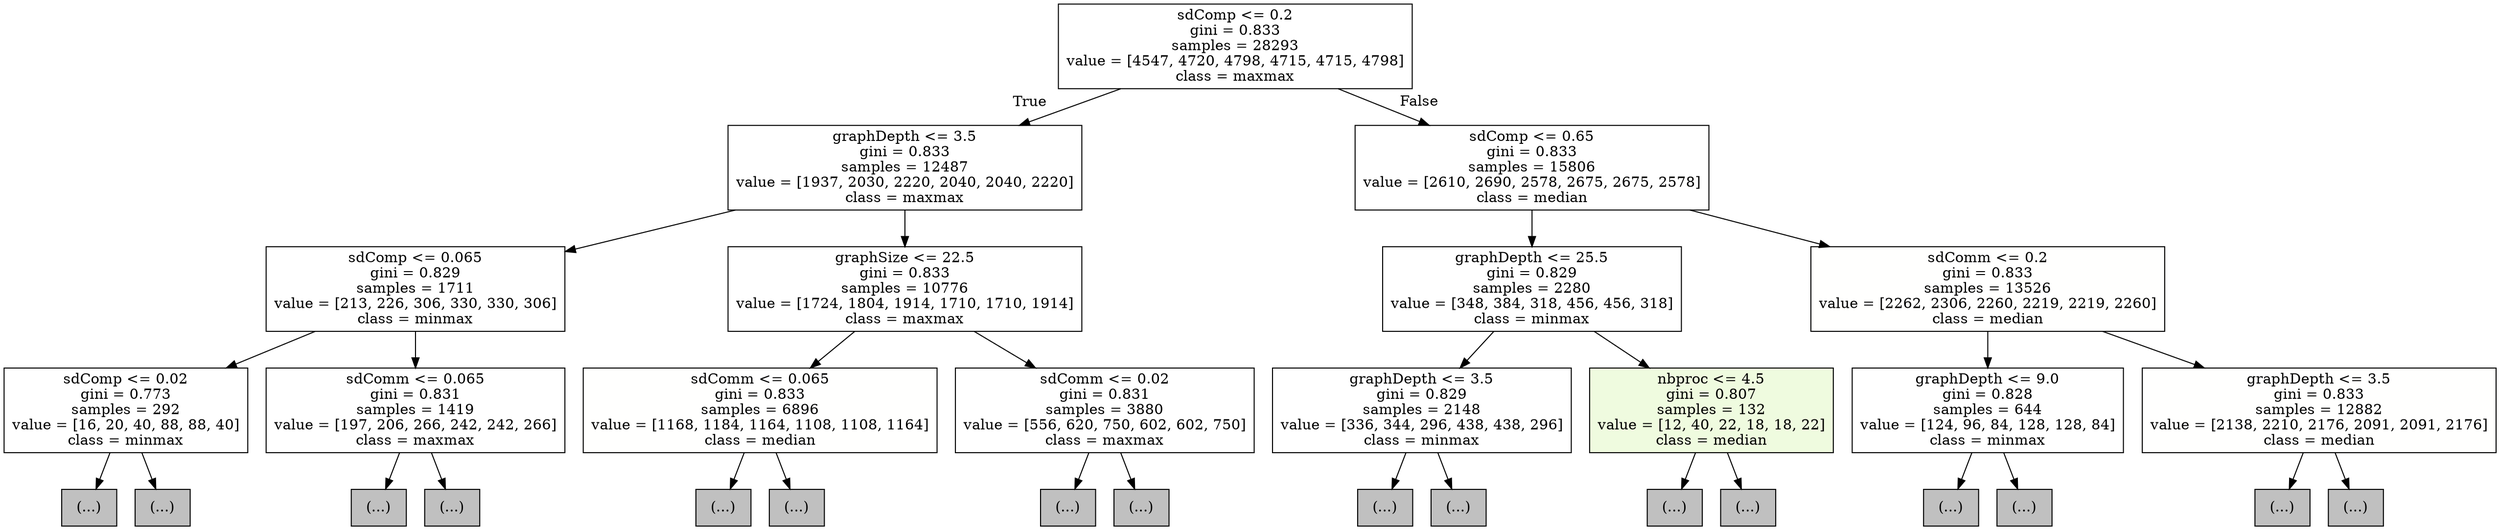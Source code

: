 digraph Tree {
node [shape=box, style="filled", color="black"] ;
0 [label="sdComp <= 0.2\ngini = 0.833\nsamples = 28293\nvalue = [4547, 4720, 4798, 4715, 4715, 4798]\nclass = maxmax", fillcolor="#ffffff"] ;
1 [label="graphDepth <= 3.5\ngini = 0.833\nsamples = 12487\nvalue = [1937, 2030, 2220, 2040, 2040, 2220]\nclass = maxmax", fillcolor="#ffffff"] ;
0 -> 1 [labeldistance=2.5, labelangle=45, headlabel="True"] ;
2 [label="sdComp <= 0.065\ngini = 0.829\nsamples = 1711\nvalue = [213, 226, 306, 330, 330, 306]\nclass = minmax", fillcolor="#ffffff"] ;
1 -> 2 ;
3 [label="sdComp <= 0.02\ngini = 0.773\nsamples = 292\nvalue = [16, 20, 40, 88, 88, 40]\nclass = minmax", fillcolor="#ffffff"] ;
2 -> 3 ;
4 [label="(...)", fillcolor="#C0C0C0"] ;
3 -> 4 ;
15 [label="(...)", fillcolor="#C0C0C0"] ;
3 -> 15 ;
26 [label="sdComm <= 0.065\ngini = 0.831\nsamples = 1419\nvalue = [197, 206, 266, 242, 242, 266]\nclass = maxmax", fillcolor="#ffffff"] ;
2 -> 26 ;
27 [label="(...)", fillcolor="#C0C0C0"] ;
26 -> 27 ;
34 [label="(...)", fillcolor="#C0C0C0"] ;
26 -> 34 ;
45 [label="graphSize <= 22.5\ngini = 0.833\nsamples = 10776\nvalue = [1724, 1804, 1914, 1710, 1710, 1914]\nclass = maxmax", fillcolor="#ffffff"] ;
1 -> 45 ;
46 [label="sdComm <= 0.065\ngini = 0.833\nsamples = 6896\nvalue = [1168, 1184, 1164, 1108, 1108, 1164]\nclass = median", fillcolor="#fffffe"] ;
45 -> 46 ;
47 [label="(...)", fillcolor="#C0C0C0"] ;
46 -> 47 ;
70 [label="(...)", fillcolor="#C0C0C0"] ;
46 -> 70 ;
93 [label="sdComm <= 0.02\ngini = 0.831\nsamples = 3880\nvalue = [556, 620, 750, 602, 602, 750]\nclass = maxmax", fillcolor="#ffffff"] ;
45 -> 93 ;
94 [label="(...)", fillcolor="#C0C0C0"] ;
93 -> 94 ;
139 [label="(...)", fillcolor="#C0C0C0"] ;
93 -> 139 ;
312 [label="sdComp <= 0.65\ngini = 0.833\nsamples = 15806\nvalue = [2610, 2690, 2578, 2675, 2675, 2578]\nclass = median", fillcolor="#ffffff"] ;
0 -> 312 [labeldistance=2.5, labelangle=-45, headlabel="False"] ;
313 [label="graphDepth <= 25.5\ngini = 0.829\nsamples = 2280\nvalue = [348, 384, 318, 456, 456, 318]\nclass = minmax", fillcolor="#ffffff"] ;
312 -> 313 ;
314 [label="graphDepth <= 3.5\ngini = 0.829\nsamples = 2148\nvalue = [336, 344, 296, 438, 438, 296]\nclass = minmax", fillcolor="#ffffff"] ;
313 -> 314 ;
315 [label="(...)", fillcolor="#C0C0C0"] ;
314 -> 315 ;
326 [label="(...)", fillcolor="#C0C0C0"] ;
314 -> 326 ;
389 [label="nbproc <= 4.5\ngini = 0.807\nsamples = 132\nvalue = [12, 40, 22, 18, 18, 22]\nclass = median", fillcolor="#effbdf"] ;
313 -> 389 ;
390 [label="(...)", fillcolor="#C0C0C0"] ;
389 -> 390 ;
395 [label="(...)", fillcolor="#C0C0C0"] ;
389 -> 395 ;
400 [label="sdComm <= 0.2\ngini = 0.833\nsamples = 13526\nvalue = [2262, 2306, 2260, 2219, 2219, 2260]\nclass = median", fillcolor="#fffffe"] ;
312 -> 400 ;
401 [label="graphDepth <= 9.0\ngini = 0.828\nsamples = 644\nvalue = [124, 96, 84, 128, 128, 84]\nclass = minmax", fillcolor="#ffffff"] ;
400 -> 401 ;
402 [label="(...)", fillcolor="#C0C0C0"] ;
401 -> 402 ;
417 [label="(...)", fillcolor="#C0C0C0"] ;
401 -> 417 ;
426 [label="graphDepth <= 3.5\ngini = 0.833\nsamples = 12882\nvalue = [2138, 2210, 2176, 2091, 2091, 2176]\nclass = median", fillcolor="#fffffe"] ;
400 -> 426 ;
427 [label="(...)", fillcolor="#C0C0C0"] ;
426 -> 427 ;
468 [label="(...)", fillcolor="#C0C0C0"] ;
426 -> 468 ;
}
